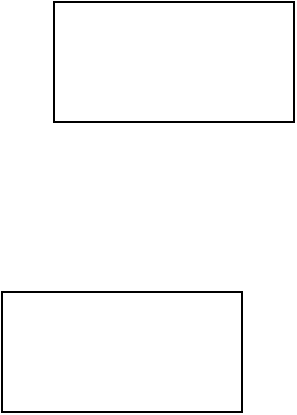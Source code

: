 <mxfile version="22.1.3" type="github">
  <diagram name="Page-1" id="zy5NHHiIJGbDXClFzS2q">
    <mxGraphModel dx="356" dy="540" grid="0" gridSize="10" guides="1" tooltips="1" connect="1" arrows="1" fold="1" page="0" pageScale="1" pageWidth="827" pageHeight="1169" math="0" shadow="0">
      <root>
        <mxCell id="0" />
        <mxCell id="1" parent="0" />
        <mxCell id="97FtUZg_fiYp-88hmHjo-1" value="" style="whiteSpace=wrap;html=1;fontSize=16;" parent="1" vertex="1">
          <mxGeometry x="123" y="119" width="120" height="60" as="geometry" />
        </mxCell>
        <mxCell id="0ahojzj5iUzeddJIIv9K-1" value="" style="whiteSpace=wrap;html=1;fontSize=16;" vertex="1" parent="1">
          <mxGeometry x="97" y="264" width="120" height="60" as="geometry" />
        </mxCell>
      </root>
    </mxGraphModel>
  </diagram>
</mxfile>
